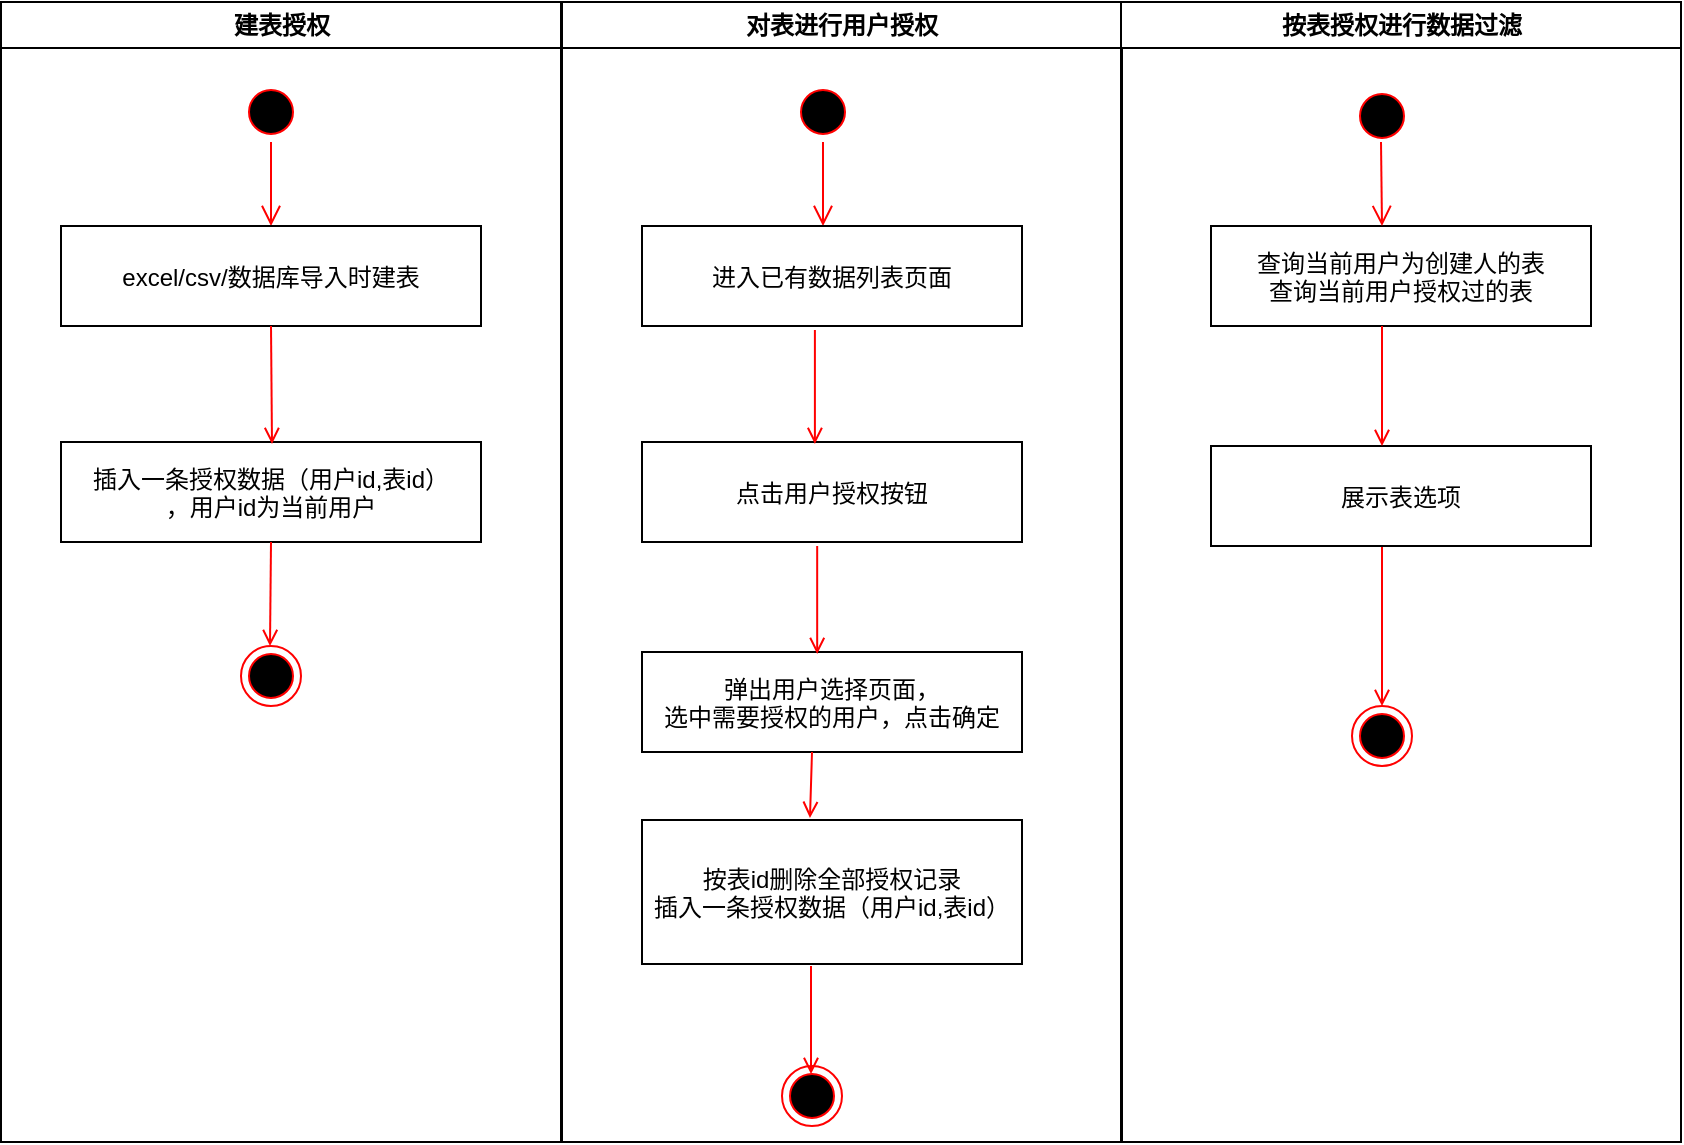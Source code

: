 <mxfile version="14.1.9" type="github">
  <diagram name="Page-1" id="e7e014a7-5840-1c2e-5031-d8a46d1fe8dd">
    <mxGraphModel dx="1422" dy="762" grid="1" gridSize="10" guides="1" tooltips="1" connect="1" arrows="1" fold="1" page="1" pageScale="1" pageWidth="1169" pageHeight="826" background="#ffffff" math="0" shadow="0">
      <root>
        <mxCell id="0" />
        <mxCell id="1" parent="0" />
        <mxCell id="2" value="建表授权" style="swimlane;whiteSpace=wrap" parent="1" vertex="1">
          <mxGeometry x="164.5" y="128" width="280" height="570" as="geometry" />
        </mxCell>
        <mxCell id="5" value="" style="ellipse;shape=startState;fillColor=#000000;strokeColor=#ff0000;" parent="2" vertex="1">
          <mxGeometry x="120" y="40" width="30" height="30" as="geometry" />
        </mxCell>
        <mxCell id="6" value="" style="edgeStyle=elbowEdgeStyle;elbow=horizontal;verticalAlign=bottom;endArrow=open;endSize=8;strokeColor=#FF0000;endFill=1;rounded=0" parent="2" source="5" target="7" edge="1">
          <mxGeometry x="100" y="40" as="geometry">
            <mxPoint x="115" y="110" as="targetPoint" />
          </mxGeometry>
        </mxCell>
        <mxCell id="7" value="excel/csv/数据库导入时建表" style="" parent="2" vertex="1">
          <mxGeometry x="30" y="112" width="210" height="50" as="geometry" />
        </mxCell>
        <mxCell id="8" value="插入一条授权数据（用户id,表id）&#xa;，用户id为当前用户" style="" parent="2" vertex="1">
          <mxGeometry x="30" y="220" width="210" height="50" as="geometry" />
        </mxCell>
        <mxCell id="9" value="" style="endArrow=open;strokeColor=#FF0000;endFill=1;rounded=0;exitX=0.5;exitY=1;exitDx=0;exitDy=0;" parent="2" source="7" edge="1">
          <mxGeometry relative="1" as="geometry">
            <mxPoint x="114.5" y="160" as="sourcePoint" />
            <mxPoint x="135.5" y="221" as="targetPoint" />
            <Array as="points">
              <mxPoint x="135.5" y="221" />
            </Array>
          </mxGeometry>
        </mxCell>
        <mxCell id="OamSfIkwXFLza6yoQez--42" value="" style="ellipse;html=1;shape=endState;fillColor=#000000;strokeColor=#ff0000;" vertex="1" parent="2">
          <mxGeometry x="120" y="322" width="30" height="30" as="geometry" />
        </mxCell>
        <mxCell id="OamSfIkwXFLza6yoQez--43" value="" style="endArrow=open;strokeColor=#FF0000;endFill=1;rounded=0;exitX=0.5;exitY=1;exitDx=0;exitDy=0;" edge="1" parent="2" source="8">
          <mxGeometry relative="1" as="geometry">
            <mxPoint x="148.344" y="270" as="sourcePoint" />
            <mxPoint x="134.5" y="322" as="targetPoint" />
          </mxGeometry>
        </mxCell>
        <mxCell id="3" value="对表进行用户授权" style="swimlane;whiteSpace=wrap" parent="1" vertex="1">
          <mxGeometry x="445" y="128" width="280" height="570" as="geometry" />
        </mxCell>
        <mxCell id="13" value="" style="ellipse;shape=startState;fillColor=#000000;strokeColor=#ff0000;" parent="3" vertex="1">
          <mxGeometry x="115.5" y="40" width="30" height="30" as="geometry" />
        </mxCell>
        <mxCell id="14" value="" style="edgeStyle=elbowEdgeStyle;elbow=horizontal;verticalAlign=bottom;endArrow=open;endSize=8;strokeColor=#FF0000;endFill=1;rounded=0" parent="3" source="13" target="15" edge="1">
          <mxGeometry x="95.5" y="20" as="geometry">
            <mxPoint x="110.5" y="90" as="targetPoint" />
          </mxGeometry>
        </mxCell>
        <mxCell id="15" value="进入已有数据列表页面" style="" parent="3" vertex="1">
          <mxGeometry x="40" y="112" width="190" height="50" as="geometry" />
        </mxCell>
        <mxCell id="16" value="点击用户授权按钮" style="" parent="3" vertex="1">
          <mxGeometry x="40" y="220" width="190" height="50" as="geometry" />
        </mxCell>
        <mxCell id="17" value="" style="endArrow=open;strokeColor=#FF0000;endFill=1;rounded=0;entryX=0.455;entryY=0.02;entryDx=0;entryDy=0;entryPerimeter=0;exitX=0.455;exitY=1.04;exitDx=0;exitDy=0;exitPerimeter=0;" parent="3" source="15" target="16" edge="1">
          <mxGeometry relative="1" as="geometry">
            <mxPoint x="126.5" y="172" as="sourcePoint" />
            <mxPoint x="120.5" y="221" as="targetPoint" />
          </mxGeometry>
        </mxCell>
        <mxCell id="18" value="弹出用户选择页面，&#xa;选中需要授权的用户，点击确定" style="" parent="3" vertex="1">
          <mxGeometry x="40" y="325" width="190" height="50" as="geometry" />
        </mxCell>
        <mxCell id="19" value="" style="endArrow=open;strokeColor=#FF0000;endFill=1;rounded=0;exitX=0.461;exitY=1.04;exitDx=0;exitDy=0;exitPerimeter=0;entryX=0.461;entryY=0.02;entryDx=0;entryDy=0;entryPerimeter=0;" parent="3" source="16" target="18" edge="1">
          <mxGeometry relative="1" as="geometry" />
        </mxCell>
        <mxCell id="OamSfIkwXFLza6yoQez--41" value="" style="ellipse;html=1;shape=endState;fillColor=#000000;strokeColor=#ff0000;" vertex="1" parent="3">
          <mxGeometry x="110" y="532" width="30" height="30" as="geometry" />
        </mxCell>
        <mxCell id="OamSfIkwXFLza6yoQez--45" value="" style="endArrow=open;strokeColor=#FF0000;endFill=1;rounded=0;exitX=0.461;exitY=1.04;exitDx=0;exitDy=0;exitPerimeter=0;entryX=0.442;entryY=-0.014;entryDx=0;entryDy=0;entryPerimeter=0;" edge="1" parent="3" target="OamSfIkwXFLza6yoQez--46">
          <mxGeometry relative="1" as="geometry">
            <mxPoint x="125.0" y="375" as="sourcePoint" />
            <mxPoint x="125.0" y="429" as="targetPoint" />
          </mxGeometry>
        </mxCell>
        <mxCell id="OamSfIkwXFLza6yoQez--46" value="按表id删除全部授权记录&#xa;插入一条授权数据（用户id,表id）" style="" vertex="1" parent="3">
          <mxGeometry x="40" y="409" width="190" height="72" as="geometry" />
        </mxCell>
        <mxCell id="OamSfIkwXFLza6yoQez--52" value="" style="endArrow=open;strokeColor=#FF0000;endFill=1;rounded=0;exitX=0.461;exitY=1.04;exitDx=0;exitDy=0;exitPerimeter=0;entryX=0.461;entryY=0.02;entryDx=0;entryDy=0;entryPerimeter=0;" edge="1" parent="3">
          <mxGeometry relative="1" as="geometry">
            <mxPoint x="124.5" y="482" as="sourcePoint" />
            <mxPoint x="124.5" y="536" as="targetPoint" />
          </mxGeometry>
        </mxCell>
        <mxCell id="4" value="按表授权进行数据过滤" style="swimlane;whiteSpace=wrap" parent="1" vertex="1">
          <mxGeometry x="724.5" y="128" width="280" height="570" as="geometry" />
        </mxCell>
        <mxCell id="38" value="" style="ellipse;shape=endState;fillColor=#000000;strokeColor=#ff0000" parent="4" vertex="1">
          <mxGeometry x="115.5" y="352" width="30" height="30" as="geometry" />
        </mxCell>
        <mxCell id="39" value="" style="endArrow=open;strokeColor=#FF0000;endFill=1;rounded=0" parent="4" edge="1">
          <mxGeometry relative="1" as="geometry">
            <mxPoint x="130.5" y="272" as="sourcePoint" />
            <mxPoint x="130.5" y="352" as="targetPoint" />
          </mxGeometry>
        </mxCell>
        <mxCell id="OamSfIkwXFLza6yoQez--47" value="" style="ellipse;shape=startState;fillColor=#000000;strokeColor=#ff0000;" vertex="1" parent="4">
          <mxGeometry x="115.5" y="42" width="30" height="30" as="geometry" />
        </mxCell>
        <mxCell id="OamSfIkwXFLza6yoQez--49" value="查询当前用户为创建人的表&#xa;查询当前用户授权过的表" style="" vertex="1" parent="4">
          <mxGeometry x="45" y="112" width="190" height="50" as="geometry" />
        </mxCell>
        <mxCell id="OamSfIkwXFLza6yoQez--50" value="" style="edgeStyle=elbowEdgeStyle;elbow=horizontal;verticalAlign=bottom;endArrow=open;endSize=8;strokeColor=#FF0000;endFill=1;rounded=0" edge="1" parent="4">
          <mxGeometry x="-350" y="-108" as="geometry">
            <mxPoint x="130.5" y="112" as="targetPoint" />
            <mxPoint x="130" y="70" as="sourcePoint" />
          </mxGeometry>
        </mxCell>
        <mxCell id="OamSfIkwXFLza6yoQez--51" value="展示表选项" style="" vertex="1" parent="4">
          <mxGeometry x="45" y="222" width="190" height="50" as="geometry" />
        </mxCell>
        <mxCell id="OamSfIkwXFLza6yoQez--53" value="" style="endArrow=open;strokeColor=#FF0000;endFill=1;rounded=0" edge="1" parent="4">
          <mxGeometry relative="1" as="geometry">
            <mxPoint x="130.5" y="162" as="sourcePoint" />
            <mxPoint x="130.5" y="222" as="targetPoint" />
          </mxGeometry>
        </mxCell>
      </root>
    </mxGraphModel>
  </diagram>
</mxfile>
